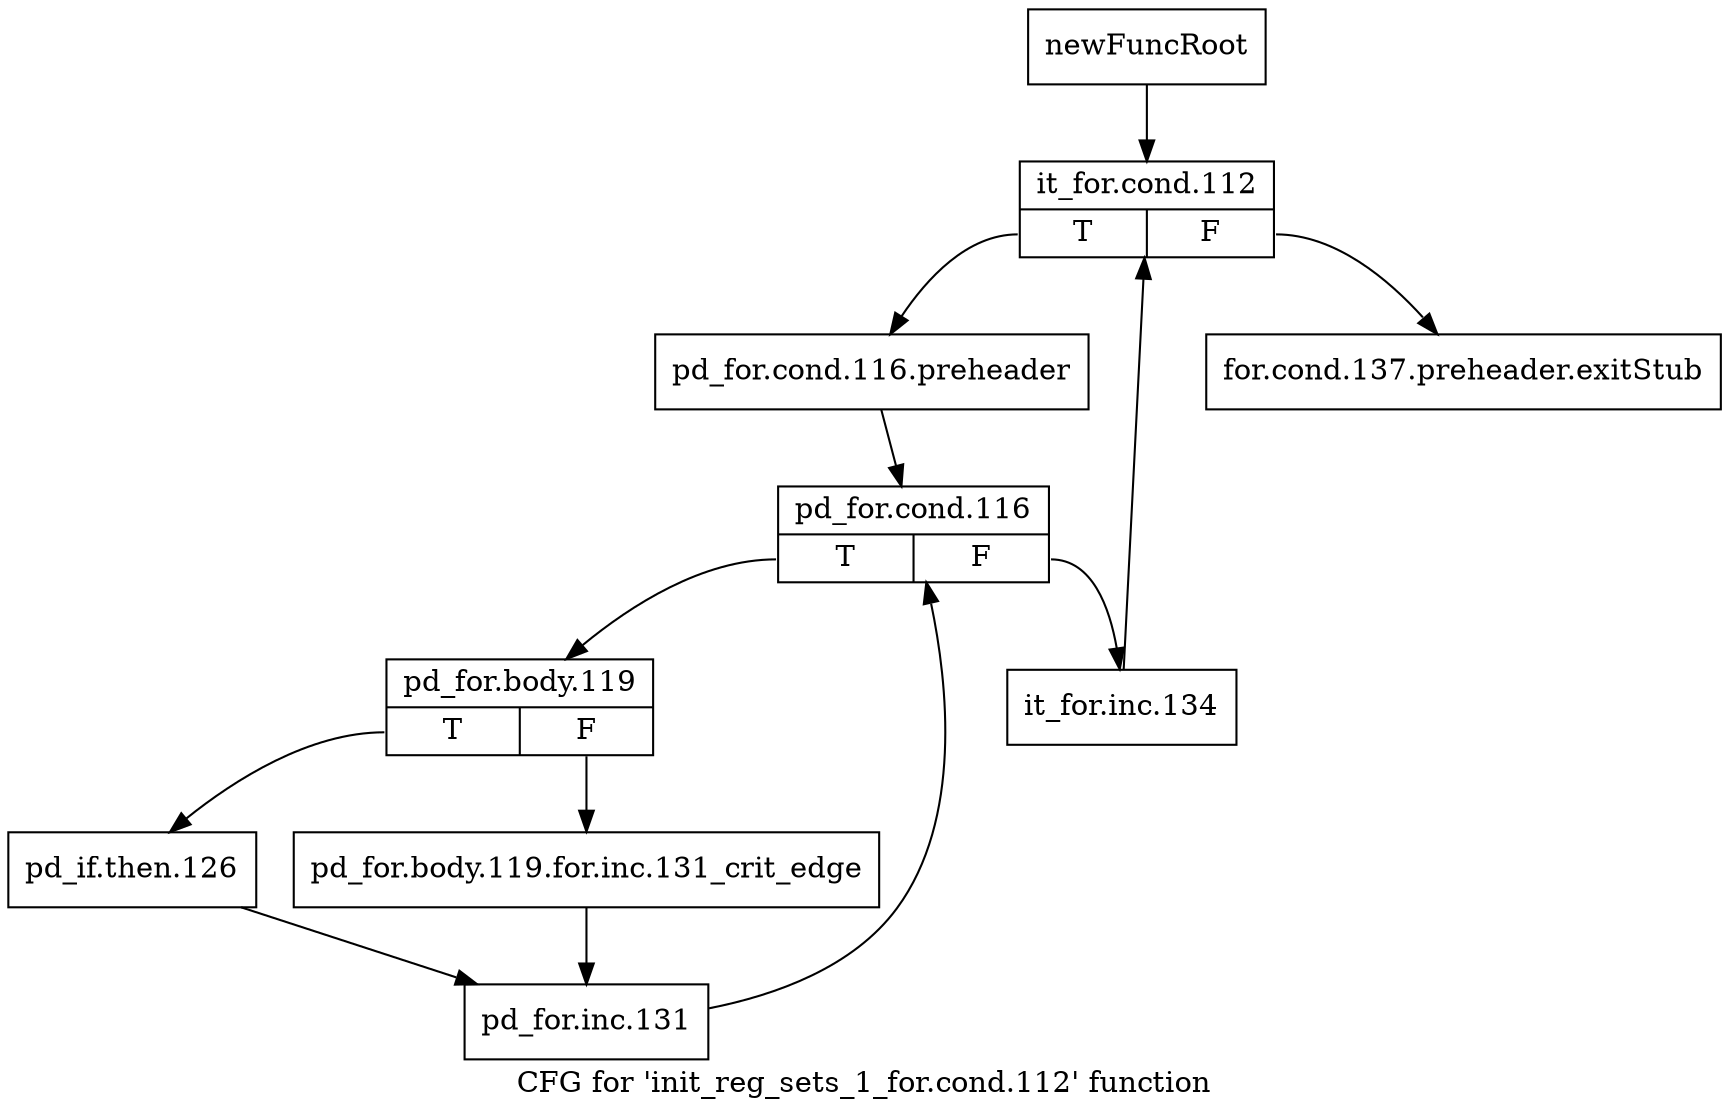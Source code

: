 digraph "CFG for 'init_reg_sets_1_for.cond.112' function" {
	label="CFG for 'init_reg_sets_1_for.cond.112' function";

	Node0xb99efc0 [shape=record,label="{newFuncRoot}"];
	Node0xb99efc0 -> Node0xb99f060;
	Node0xb99f010 [shape=record,label="{for.cond.137.preheader.exitStub}"];
	Node0xb99f060 [shape=record,label="{it_for.cond.112|{<s0>T|<s1>F}}"];
	Node0xb99f060:s0 -> Node0xb99f0b0;
	Node0xb99f060:s1 -> Node0xb99f010;
	Node0xb99f0b0 [shape=record,label="{pd_for.cond.116.preheader}"];
	Node0xb99f0b0 -> Node0xb99f100;
	Node0xb99f100 [shape=record,label="{pd_for.cond.116|{<s0>T|<s1>F}}"];
	Node0xb99f100:s0 -> Node0xb99f1a0;
	Node0xb99f100:s1 -> Node0xb99f150;
	Node0xb99f150 [shape=record,label="{it_for.inc.134}"];
	Node0xb99f150 -> Node0xb99f060;
	Node0xb99f1a0 [shape=record,label="{pd_for.body.119|{<s0>T|<s1>F}}"];
	Node0xb99f1a0:s0 -> Node0xb99f240;
	Node0xb99f1a0:s1 -> Node0xb99f1f0;
	Node0xb99f1f0 [shape=record,label="{pd_for.body.119.for.inc.131_crit_edge}"];
	Node0xb99f1f0 -> Node0xb99f290;
	Node0xb99f240 [shape=record,label="{pd_if.then.126}"];
	Node0xb99f240 -> Node0xb99f290;
	Node0xb99f290 [shape=record,label="{pd_for.inc.131}"];
	Node0xb99f290 -> Node0xb99f100;
}
